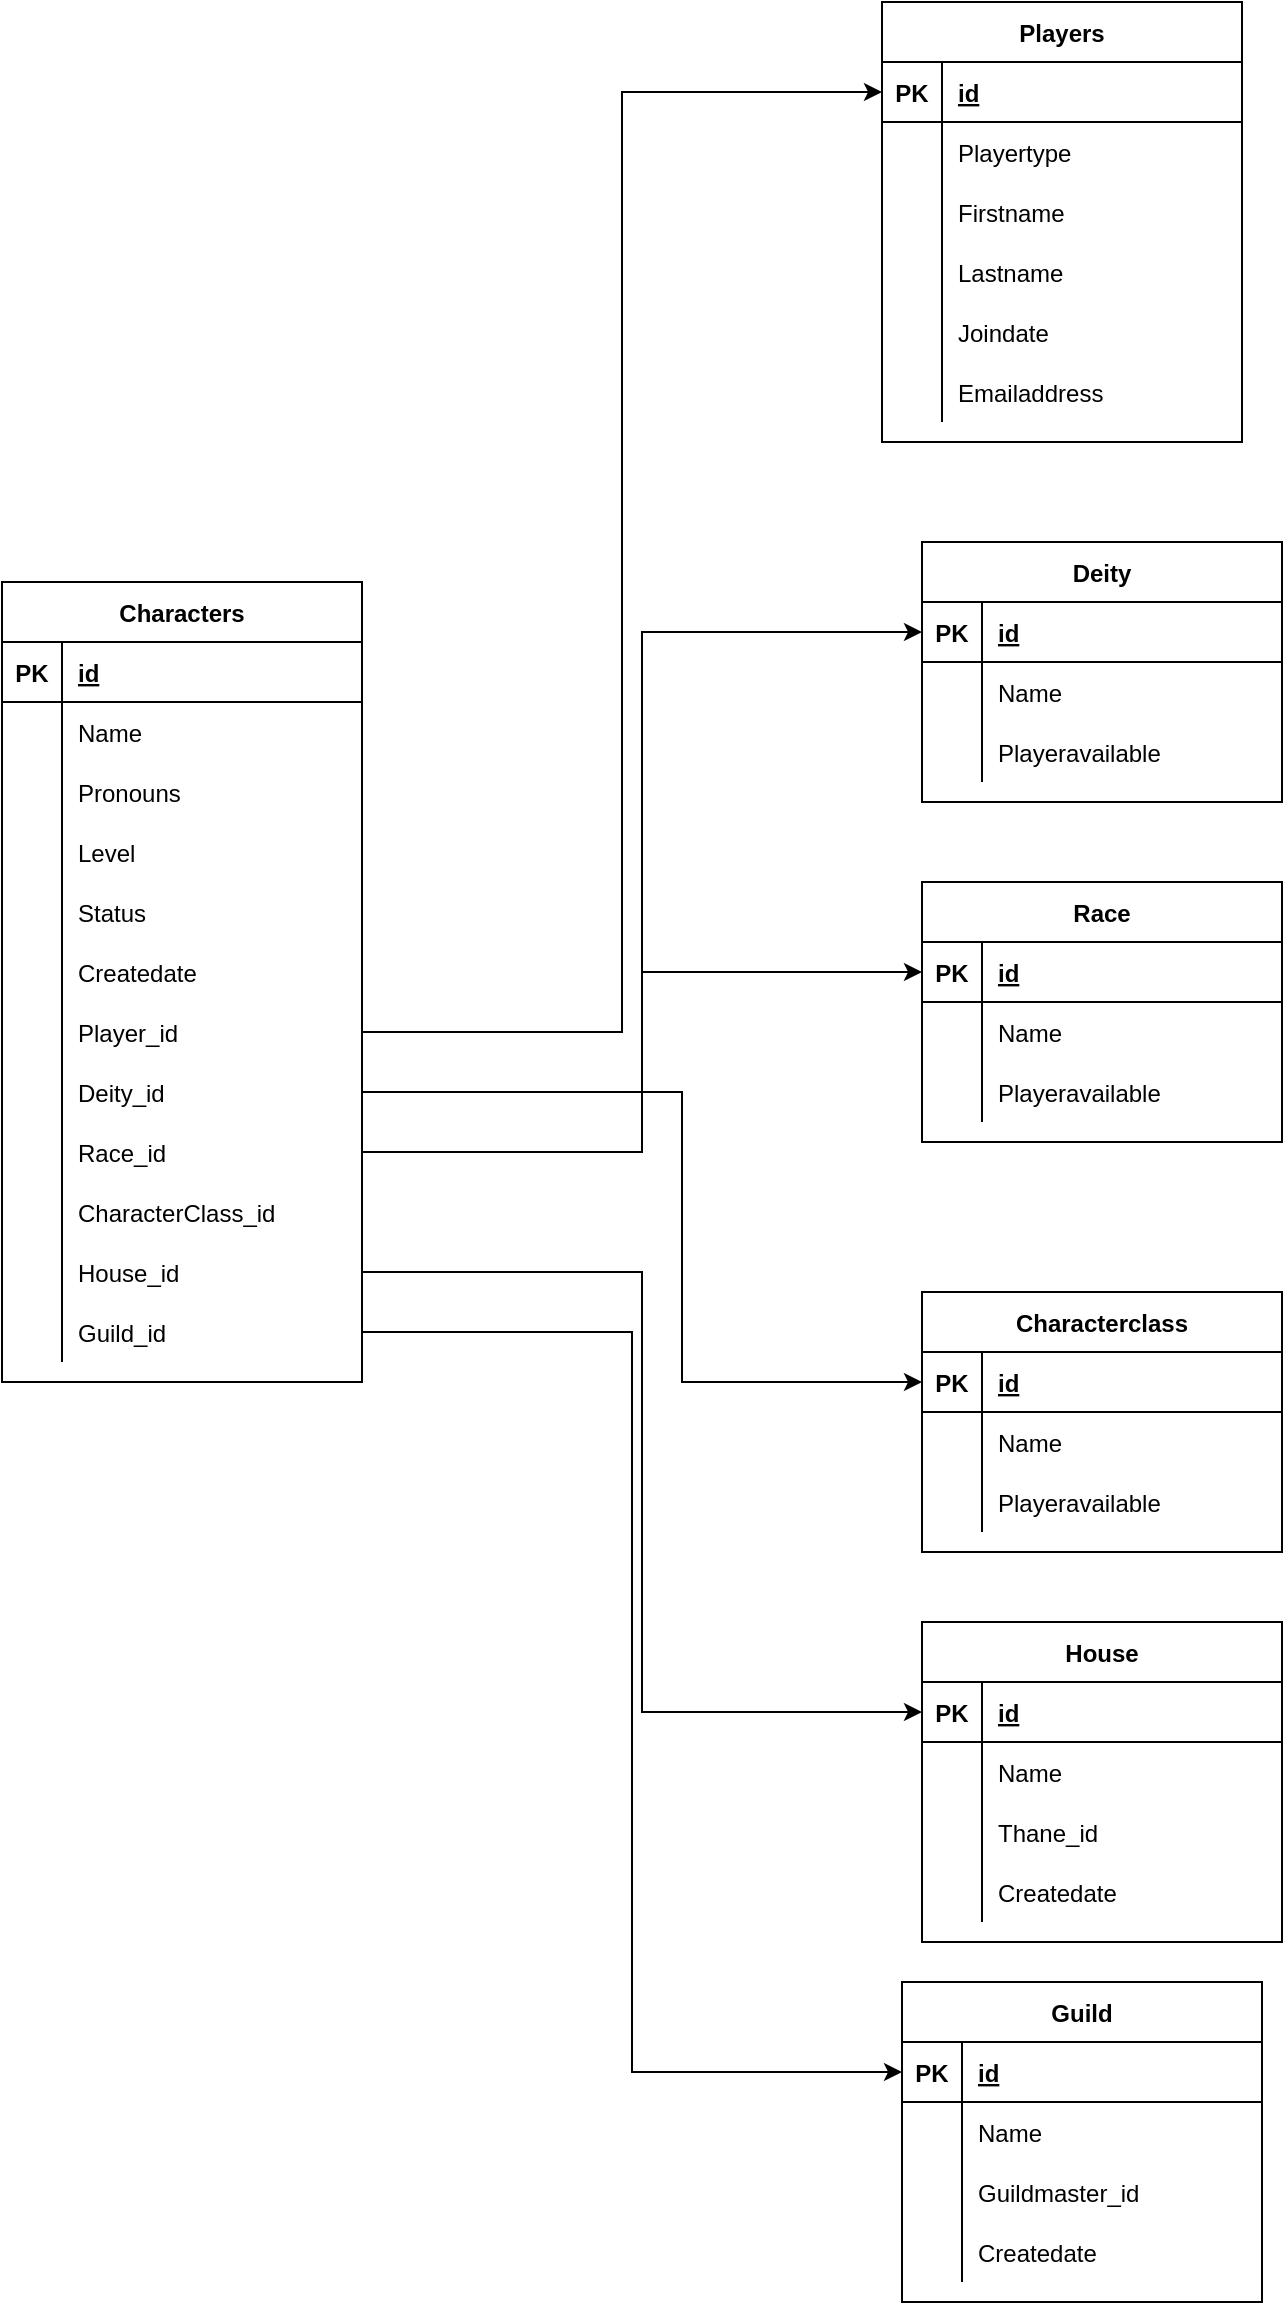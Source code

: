<mxfile version="13.9.9" type="device"><diagram id="uyCq9lfFpGcffV5QWCLE" name="Page-1"><mxGraphModel dx="1280" dy="2239" grid="1" gridSize="10" guides="1" tooltips="1" connect="1" arrows="1" fold="1" page="1" pageScale="1" pageWidth="850" pageHeight="1100" math="0" shadow="0"><root><mxCell id="0"/><mxCell id="1" parent="0"/><mxCell id="RMORelVh6OKDoDH9LUNK-1" value="Players" style="shape=table;startSize=30;container=1;collapsible=1;childLayout=tableLayout;fixedRows=1;rowLines=0;fontStyle=1;align=center;resizeLast=1;" parent="1" vertex="1"><mxGeometry x="630" y="-130" width="180" height="220" as="geometry"/></mxCell><mxCell id="RMORelVh6OKDoDH9LUNK-2" value="" style="shape=partialRectangle;collapsible=0;dropTarget=0;pointerEvents=0;fillColor=none;top=0;left=0;bottom=1;right=0;points=[[0,0.5],[1,0.5]];portConstraint=eastwest;" parent="RMORelVh6OKDoDH9LUNK-1" vertex="1"><mxGeometry y="30" width="180" height="30" as="geometry"/></mxCell><mxCell id="RMORelVh6OKDoDH9LUNK-3" value="PK" style="shape=partialRectangle;connectable=0;fillColor=none;top=0;left=0;bottom=0;right=0;fontStyle=1;overflow=hidden;" parent="RMORelVh6OKDoDH9LUNK-2" vertex="1"><mxGeometry width="30" height="30" as="geometry"/></mxCell><mxCell id="RMORelVh6OKDoDH9LUNK-4" value="id" style="shape=partialRectangle;connectable=0;fillColor=none;top=0;left=0;bottom=0;right=0;align=left;spacingLeft=6;fontStyle=5;overflow=hidden;" parent="RMORelVh6OKDoDH9LUNK-2" vertex="1"><mxGeometry x="30" width="150" height="30" as="geometry"/></mxCell><mxCell id="RMORelVh6OKDoDH9LUNK-28" value="" style="shape=partialRectangle;collapsible=0;dropTarget=0;pointerEvents=0;fillColor=none;top=0;left=0;bottom=0;right=0;points=[[0,0.5],[1,0.5]];portConstraint=eastwest;" parent="RMORelVh6OKDoDH9LUNK-1" vertex="1"><mxGeometry y="60" width="180" height="30" as="geometry"/></mxCell><mxCell id="RMORelVh6OKDoDH9LUNK-29" value="" style="shape=partialRectangle;connectable=0;fillColor=none;top=0;left=0;bottom=0;right=0;editable=1;overflow=hidden;" parent="RMORelVh6OKDoDH9LUNK-28" vertex="1"><mxGeometry width="30" height="30" as="geometry"/></mxCell><mxCell id="RMORelVh6OKDoDH9LUNK-30" value="Playertype" style="shape=partialRectangle;connectable=0;fillColor=none;top=0;left=0;bottom=0;right=0;align=left;spacingLeft=6;overflow=hidden;" parent="RMORelVh6OKDoDH9LUNK-28" vertex="1"><mxGeometry x="30" width="150" height="30" as="geometry"/></mxCell><mxCell id="RMORelVh6OKDoDH9LUNK-5" value="" style="shape=partialRectangle;collapsible=0;dropTarget=0;pointerEvents=0;fillColor=none;top=0;left=0;bottom=0;right=0;points=[[0,0.5],[1,0.5]];portConstraint=eastwest;" parent="RMORelVh6OKDoDH9LUNK-1" vertex="1"><mxGeometry y="90" width="180" height="30" as="geometry"/></mxCell><mxCell id="RMORelVh6OKDoDH9LUNK-6" value="" style="shape=partialRectangle;connectable=0;fillColor=none;top=0;left=0;bottom=0;right=0;editable=1;overflow=hidden;" parent="RMORelVh6OKDoDH9LUNK-5" vertex="1"><mxGeometry width="30" height="30" as="geometry"/></mxCell><mxCell id="RMORelVh6OKDoDH9LUNK-7" value="Firstname" style="shape=partialRectangle;connectable=0;fillColor=none;top=0;left=0;bottom=0;right=0;align=left;spacingLeft=6;overflow=hidden;" parent="RMORelVh6OKDoDH9LUNK-5" vertex="1"><mxGeometry x="30" width="150" height="30" as="geometry"/></mxCell><mxCell id="RMORelVh6OKDoDH9LUNK-8" value="" style="shape=partialRectangle;collapsible=0;dropTarget=0;pointerEvents=0;fillColor=none;top=0;left=0;bottom=0;right=0;points=[[0,0.5],[1,0.5]];portConstraint=eastwest;" parent="RMORelVh6OKDoDH9LUNK-1" vertex="1"><mxGeometry y="120" width="180" height="30" as="geometry"/></mxCell><mxCell id="RMORelVh6OKDoDH9LUNK-9" value="" style="shape=partialRectangle;connectable=0;fillColor=none;top=0;left=0;bottom=0;right=0;editable=1;overflow=hidden;" parent="RMORelVh6OKDoDH9LUNK-8" vertex="1"><mxGeometry width="30" height="30" as="geometry"/></mxCell><mxCell id="RMORelVh6OKDoDH9LUNK-10" value="Lastname" style="shape=partialRectangle;connectable=0;fillColor=none;top=0;left=0;bottom=0;right=0;align=left;spacingLeft=6;overflow=hidden;" parent="RMORelVh6OKDoDH9LUNK-8" vertex="1"><mxGeometry x="30" width="150" height="30" as="geometry"/></mxCell><mxCell id="RMORelVh6OKDoDH9LUNK-11" value="" style="shape=partialRectangle;collapsible=0;dropTarget=0;pointerEvents=0;fillColor=none;top=0;left=0;bottom=0;right=0;points=[[0,0.5],[1,0.5]];portConstraint=eastwest;" parent="RMORelVh6OKDoDH9LUNK-1" vertex="1"><mxGeometry y="150" width="180" height="30" as="geometry"/></mxCell><mxCell id="RMORelVh6OKDoDH9LUNK-12" value="" style="shape=partialRectangle;connectable=0;fillColor=none;top=0;left=0;bottom=0;right=0;editable=1;overflow=hidden;" parent="RMORelVh6OKDoDH9LUNK-11" vertex="1"><mxGeometry width="30" height="30" as="geometry"/></mxCell><mxCell id="RMORelVh6OKDoDH9LUNK-13" value="Joindate" style="shape=partialRectangle;connectable=0;fillColor=none;top=0;left=0;bottom=0;right=0;align=left;spacingLeft=6;overflow=hidden;" parent="RMORelVh6OKDoDH9LUNK-11" vertex="1"><mxGeometry x="30" width="150" height="30" as="geometry"/></mxCell><mxCell id="RMORelVh6OKDoDH9LUNK-47" value="" style="shape=partialRectangle;collapsible=0;dropTarget=0;pointerEvents=0;fillColor=none;top=0;left=0;bottom=0;right=0;points=[[0,0.5],[1,0.5]];portConstraint=eastwest;" parent="RMORelVh6OKDoDH9LUNK-1" vertex="1"><mxGeometry y="180" width="180" height="30" as="geometry"/></mxCell><mxCell id="RMORelVh6OKDoDH9LUNK-48" value="" style="shape=partialRectangle;connectable=0;fillColor=none;top=0;left=0;bottom=0;right=0;editable=1;overflow=hidden;" parent="RMORelVh6OKDoDH9LUNK-47" vertex="1"><mxGeometry width="30" height="30" as="geometry"/></mxCell><mxCell id="RMORelVh6OKDoDH9LUNK-49" value="Emailaddress" style="shape=partialRectangle;connectable=0;fillColor=none;top=0;left=0;bottom=0;right=0;align=left;spacingLeft=6;overflow=hidden;" parent="RMORelVh6OKDoDH9LUNK-47" vertex="1"><mxGeometry x="30" width="150" height="30" as="geometry"/></mxCell><mxCell id="RMORelVh6OKDoDH9LUNK-31" value="Characters" style="shape=table;startSize=30;container=1;collapsible=1;childLayout=tableLayout;fixedRows=1;rowLines=0;fontStyle=1;align=center;resizeLast=1;" parent="1" vertex="1"><mxGeometry x="190" y="160" width="180" height="400" as="geometry"/></mxCell><mxCell id="RMORelVh6OKDoDH9LUNK-32" value="" style="shape=partialRectangle;collapsible=0;dropTarget=0;pointerEvents=0;fillColor=none;top=0;left=0;bottom=1;right=0;points=[[0,0.5],[1,0.5]];portConstraint=eastwest;" parent="RMORelVh6OKDoDH9LUNK-31" vertex="1"><mxGeometry y="30" width="180" height="30" as="geometry"/></mxCell><mxCell id="RMORelVh6OKDoDH9LUNK-33" value="PK" style="shape=partialRectangle;connectable=0;fillColor=none;top=0;left=0;bottom=0;right=0;fontStyle=1;overflow=hidden;" parent="RMORelVh6OKDoDH9LUNK-32" vertex="1"><mxGeometry width="30" height="30" as="geometry"/></mxCell><mxCell id="RMORelVh6OKDoDH9LUNK-34" value="id" style="shape=partialRectangle;connectable=0;fillColor=none;top=0;left=0;bottom=0;right=0;align=left;spacingLeft=6;fontStyle=5;overflow=hidden;" parent="RMORelVh6OKDoDH9LUNK-32" vertex="1"><mxGeometry x="30" width="150" height="30" as="geometry"/></mxCell><mxCell id="RMORelVh6OKDoDH9LUNK-35" value="" style="shape=partialRectangle;collapsible=0;dropTarget=0;pointerEvents=0;fillColor=none;top=0;left=0;bottom=0;right=0;points=[[0,0.5],[1,0.5]];portConstraint=eastwest;" parent="RMORelVh6OKDoDH9LUNK-31" vertex="1"><mxGeometry y="60" width="180" height="30" as="geometry"/></mxCell><mxCell id="RMORelVh6OKDoDH9LUNK-36" value="" style="shape=partialRectangle;connectable=0;fillColor=none;top=0;left=0;bottom=0;right=0;editable=1;overflow=hidden;" parent="RMORelVh6OKDoDH9LUNK-35" vertex="1"><mxGeometry width="30" height="30" as="geometry"/></mxCell><mxCell id="RMORelVh6OKDoDH9LUNK-37" value="Name" style="shape=partialRectangle;connectable=0;fillColor=none;top=0;left=0;bottom=0;right=0;align=left;spacingLeft=6;overflow=hidden;" parent="RMORelVh6OKDoDH9LUNK-35" vertex="1"><mxGeometry x="30" width="150" height="30" as="geometry"/></mxCell><mxCell id="RMORelVh6OKDoDH9LUNK-38" value="" style="shape=partialRectangle;collapsible=0;dropTarget=0;pointerEvents=0;fillColor=none;top=0;left=0;bottom=0;right=0;points=[[0,0.5],[1,0.5]];portConstraint=eastwest;" parent="RMORelVh6OKDoDH9LUNK-31" vertex="1"><mxGeometry y="90" width="180" height="30" as="geometry"/></mxCell><mxCell id="RMORelVh6OKDoDH9LUNK-39" value="" style="shape=partialRectangle;connectable=0;fillColor=none;top=0;left=0;bottom=0;right=0;editable=1;overflow=hidden;" parent="RMORelVh6OKDoDH9LUNK-38" vertex="1"><mxGeometry width="30" height="30" as="geometry"/></mxCell><mxCell id="RMORelVh6OKDoDH9LUNK-40" value="Pronouns" style="shape=partialRectangle;connectable=0;fillColor=none;top=0;left=0;bottom=0;right=0;align=left;spacingLeft=6;overflow=hidden;" parent="RMORelVh6OKDoDH9LUNK-38" vertex="1"><mxGeometry x="30" width="150" height="30" as="geometry"/></mxCell><mxCell id="uPjzL1z9CYO33MeuVDSi-6" value="" style="shape=partialRectangle;collapsible=0;dropTarget=0;pointerEvents=0;fillColor=none;top=0;left=0;bottom=0;right=0;points=[[0,0.5],[1,0.5]];portConstraint=eastwest;" vertex="1" parent="RMORelVh6OKDoDH9LUNK-31"><mxGeometry y="120" width="180" height="30" as="geometry"/></mxCell><mxCell id="uPjzL1z9CYO33MeuVDSi-7" value="" style="shape=partialRectangle;connectable=0;fillColor=none;top=0;left=0;bottom=0;right=0;editable=1;overflow=hidden;" vertex="1" parent="uPjzL1z9CYO33MeuVDSi-6"><mxGeometry width="30" height="30" as="geometry"/></mxCell><mxCell id="uPjzL1z9CYO33MeuVDSi-8" value="Level" style="shape=partialRectangle;connectable=0;fillColor=none;top=0;left=0;bottom=0;right=0;align=left;spacingLeft=6;overflow=hidden;" vertex="1" parent="uPjzL1z9CYO33MeuVDSi-6"><mxGeometry x="30" width="150" height="30" as="geometry"/></mxCell><mxCell id="uPjzL1z9CYO33MeuVDSi-9" value="" style="shape=partialRectangle;collapsible=0;dropTarget=0;pointerEvents=0;fillColor=none;top=0;left=0;bottom=0;right=0;points=[[0,0.5],[1,0.5]];portConstraint=eastwest;" vertex="1" parent="RMORelVh6OKDoDH9LUNK-31"><mxGeometry y="150" width="180" height="30" as="geometry"/></mxCell><mxCell id="uPjzL1z9CYO33MeuVDSi-10" value="" style="shape=partialRectangle;connectable=0;fillColor=none;top=0;left=0;bottom=0;right=0;editable=1;overflow=hidden;" vertex="1" parent="uPjzL1z9CYO33MeuVDSi-9"><mxGeometry width="30" height="30" as="geometry"/></mxCell><mxCell id="uPjzL1z9CYO33MeuVDSi-11" value="Status" style="shape=partialRectangle;connectable=0;fillColor=none;top=0;left=0;bottom=0;right=0;align=left;spacingLeft=6;overflow=hidden;" vertex="1" parent="uPjzL1z9CYO33MeuVDSi-9"><mxGeometry x="30" width="150" height="30" as="geometry"/></mxCell><mxCell id="RMORelVh6OKDoDH9LUNK-41" value="" style="shape=partialRectangle;collapsible=0;dropTarget=0;pointerEvents=0;fillColor=none;top=0;left=0;bottom=0;right=0;points=[[0,0.5],[1,0.5]];portConstraint=eastwest;" parent="RMORelVh6OKDoDH9LUNK-31" vertex="1"><mxGeometry y="180" width="180" height="30" as="geometry"/></mxCell><mxCell id="RMORelVh6OKDoDH9LUNK-42" value="" style="shape=partialRectangle;connectable=0;fillColor=none;top=0;left=0;bottom=0;right=0;editable=1;overflow=hidden;" parent="RMORelVh6OKDoDH9LUNK-41" vertex="1"><mxGeometry width="30" height="30" as="geometry"/></mxCell><mxCell id="RMORelVh6OKDoDH9LUNK-43" value="Createdate" style="shape=partialRectangle;connectable=0;fillColor=none;top=0;left=0;bottom=0;right=0;align=left;spacingLeft=6;overflow=hidden;" parent="RMORelVh6OKDoDH9LUNK-41" vertex="1"><mxGeometry x="30" width="150" height="30" as="geometry"/></mxCell><mxCell id="RMORelVh6OKDoDH9LUNK-44" value="" style="shape=partialRectangle;collapsible=0;dropTarget=0;pointerEvents=0;fillColor=none;top=0;left=0;bottom=0;right=0;points=[[0,0.5],[1,0.5]];portConstraint=eastwest;" parent="RMORelVh6OKDoDH9LUNK-31" vertex="1"><mxGeometry y="210" width="180" height="30" as="geometry"/></mxCell><mxCell id="RMORelVh6OKDoDH9LUNK-45" value="" style="shape=partialRectangle;connectable=0;fillColor=none;top=0;left=0;bottom=0;right=0;editable=1;overflow=hidden;" parent="RMORelVh6OKDoDH9LUNK-44" vertex="1"><mxGeometry width="30" height="30" as="geometry"/></mxCell><mxCell id="RMORelVh6OKDoDH9LUNK-46" value="Player_id" style="shape=partialRectangle;connectable=0;fillColor=none;top=0;left=0;bottom=0;right=0;align=left;spacingLeft=6;overflow=hidden;" parent="RMORelVh6OKDoDH9LUNK-44" vertex="1"><mxGeometry x="30" width="150" height="30" as="geometry"/></mxCell><mxCell id="RMORelVh6OKDoDH9LUNK-219" value="" style="shape=partialRectangle;collapsible=0;dropTarget=0;pointerEvents=0;fillColor=none;top=0;left=0;bottom=0;right=0;points=[[0,0.5],[1,0.5]];portConstraint=eastwest;" parent="RMORelVh6OKDoDH9LUNK-31" vertex="1"><mxGeometry y="240" width="180" height="30" as="geometry"/></mxCell><mxCell id="RMORelVh6OKDoDH9LUNK-220" value="" style="shape=partialRectangle;connectable=0;fillColor=none;top=0;left=0;bottom=0;right=0;editable=1;overflow=hidden;" parent="RMORelVh6OKDoDH9LUNK-219" vertex="1"><mxGeometry width="30" height="30" as="geometry"/></mxCell><mxCell id="RMORelVh6OKDoDH9LUNK-221" value="Deity_id" style="shape=partialRectangle;connectable=0;fillColor=none;top=0;left=0;bottom=0;right=0;align=left;spacingLeft=6;overflow=hidden;" parent="RMORelVh6OKDoDH9LUNK-219" vertex="1"><mxGeometry x="30" width="150" height="30" as="geometry"/></mxCell><mxCell id="RMORelVh6OKDoDH9LUNK-236" value="" style="shape=partialRectangle;collapsible=0;dropTarget=0;pointerEvents=0;fillColor=none;top=0;left=0;bottom=0;right=0;points=[[0,0.5],[1,0.5]];portConstraint=eastwest;" parent="RMORelVh6OKDoDH9LUNK-31" vertex="1"><mxGeometry y="270" width="180" height="30" as="geometry"/></mxCell><mxCell id="RMORelVh6OKDoDH9LUNK-237" value="" style="shape=partialRectangle;connectable=0;fillColor=none;top=0;left=0;bottom=0;right=0;editable=1;overflow=hidden;" parent="RMORelVh6OKDoDH9LUNK-236" vertex="1"><mxGeometry width="30" height="30" as="geometry"/></mxCell><mxCell id="RMORelVh6OKDoDH9LUNK-238" value="Race_id" style="shape=partialRectangle;connectable=0;fillColor=none;top=0;left=0;bottom=0;right=0;align=left;spacingLeft=6;overflow=hidden;" parent="RMORelVh6OKDoDH9LUNK-236" vertex="1"><mxGeometry x="30" width="150" height="30" as="geometry"/></mxCell><mxCell id="RMORelVh6OKDoDH9LUNK-239" value="" style="shape=partialRectangle;collapsible=0;dropTarget=0;pointerEvents=0;fillColor=none;top=0;left=0;bottom=0;right=0;points=[[0,0.5],[1,0.5]];portConstraint=eastwest;" parent="RMORelVh6OKDoDH9LUNK-31" vertex="1"><mxGeometry y="300" width="180" height="30" as="geometry"/></mxCell><mxCell id="RMORelVh6OKDoDH9LUNK-240" value="" style="shape=partialRectangle;connectable=0;fillColor=none;top=0;left=0;bottom=0;right=0;editable=1;overflow=hidden;" parent="RMORelVh6OKDoDH9LUNK-239" vertex="1"><mxGeometry width="30" height="30" as="geometry"/></mxCell><mxCell id="RMORelVh6OKDoDH9LUNK-241" value="CharacterClass_id" style="shape=partialRectangle;connectable=0;fillColor=none;top=0;left=0;bottom=0;right=0;align=left;spacingLeft=6;overflow=hidden;" parent="RMORelVh6OKDoDH9LUNK-239" vertex="1"><mxGeometry x="30" width="150" height="30" as="geometry"/></mxCell><mxCell id="RMORelVh6OKDoDH9LUNK-242" value="" style="shape=partialRectangle;collapsible=0;dropTarget=0;pointerEvents=0;fillColor=none;top=0;left=0;bottom=0;right=0;points=[[0,0.5],[1,0.5]];portConstraint=eastwest;" parent="RMORelVh6OKDoDH9LUNK-31" vertex="1"><mxGeometry y="330" width="180" height="30" as="geometry"/></mxCell><mxCell id="RMORelVh6OKDoDH9LUNK-243" value="" style="shape=partialRectangle;connectable=0;fillColor=none;top=0;left=0;bottom=0;right=0;editable=1;overflow=hidden;" parent="RMORelVh6OKDoDH9LUNK-242" vertex="1"><mxGeometry width="30" height="30" as="geometry"/></mxCell><mxCell id="RMORelVh6OKDoDH9LUNK-244" value="House_id" style="shape=partialRectangle;connectable=0;fillColor=none;top=0;left=0;bottom=0;right=0;align=left;spacingLeft=6;overflow=hidden;" parent="RMORelVh6OKDoDH9LUNK-242" vertex="1"><mxGeometry x="30" width="150" height="30" as="geometry"/></mxCell><mxCell id="RMORelVh6OKDoDH9LUNK-245" value="" style="shape=partialRectangle;collapsible=0;dropTarget=0;pointerEvents=0;fillColor=none;top=0;left=0;bottom=0;right=0;points=[[0,0.5],[1,0.5]];portConstraint=eastwest;" parent="RMORelVh6OKDoDH9LUNK-31" vertex="1"><mxGeometry y="360" width="180" height="30" as="geometry"/></mxCell><mxCell id="RMORelVh6OKDoDH9LUNK-246" value="" style="shape=partialRectangle;connectable=0;fillColor=none;top=0;left=0;bottom=0;right=0;editable=1;overflow=hidden;" parent="RMORelVh6OKDoDH9LUNK-245" vertex="1"><mxGeometry width="30" height="30" as="geometry"/></mxCell><mxCell id="RMORelVh6OKDoDH9LUNK-247" value="Guild_id" style="shape=partialRectangle;connectable=0;fillColor=none;top=0;left=0;bottom=0;right=0;align=left;spacingLeft=6;overflow=hidden;" parent="RMORelVh6OKDoDH9LUNK-245" vertex="1"><mxGeometry x="30" width="150" height="30" as="geometry"/></mxCell><mxCell id="RMORelVh6OKDoDH9LUNK-146" value="Deity" style="shape=table;startSize=30;container=1;collapsible=1;childLayout=tableLayout;fixedRows=1;rowLines=0;fontStyle=1;align=center;resizeLast=1;" parent="1" vertex="1"><mxGeometry x="650" y="140" width="180" height="130" as="geometry"/></mxCell><mxCell id="RMORelVh6OKDoDH9LUNK-147" value="" style="shape=partialRectangle;collapsible=0;dropTarget=0;pointerEvents=0;fillColor=none;top=0;left=0;bottom=1;right=0;points=[[0,0.5],[1,0.5]];portConstraint=eastwest;" parent="RMORelVh6OKDoDH9LUNK-146" vertex="1"><mxGeometry y="30" width="180" height="30" as="geometry"/></mxCell><mxCell id="RMORelVh6OKDoDH9LUNK-148" value="PK" style="shape=partialRectangle;connectable=0;fillColor=none;top=0;left=0;bottom=0;right=0;fontStyle=1;overflow=hidden;" parent="RMORelVh6OKDoDH9LUNK-147" vertex="1"><mxGeometry width="30" height="30" as="geometry"/></mxCell><mxCell id="RMORelVh6OKDoDH9LUNK-149" value="id" style="shape=partialRectangle;connectable=0;fillColor=none;top=0;left=0;bottom=0;right=0;align=left;spacingLeft=6;fontStyle=5;overflow=hidden;" parent="RMORelVh6OKDoDH9LUNK-147" vertex="1"><mxGeometry x="30" width="150" height="30" as="geometry"/></mxCell><mxCell id="RMORelVh6OKDoDH9LUNK-150" value="" style="shape=partialRectangle;collapsible=0;dropTarget=0;pointerEvents=0;fillColor=none;top=0;left=0;bottom=0;right=0;points=[[0,0.5],[1,0.5]];portConstraint=eastwest;" parent="RMORelVh6OKDoDH9LUNK-146" vertex="1"><mxGeometry y="60" width="180" height="30" as="geometry"/></mxCell><mxCell id="RMORelVh6OKDoDH9LUNK-151" value="" style="shape=partialRectangle;connectable=0;fillColor=none;top=0;left=0;bottom=0;right=0;editable=1;overflow=hidden;" parent="RMORelVh6OKDoDH9LUNK-150" vertex="1"><mxGeometry width="30" height="30" as="geometry"/></mxCell><mxCell id="RMORelVh6OKDoDH9LUNK-152" value="Name" style="shape=partialRectangle;connectable=0;fillColor=none;top=0;left=0;bottom=0;right=0;align=left;spacingLeft=6;overflow=hidden;" parent="RMORelVh6OKDoDH9LUNK-150" vertex="1"><mxGeometry x="30" width="150" height="30" as="geometry"/></mxCell><mxCell id="RMORelVh6OKDoDH9LUNK-153" value="" style="shape=partialRectangle;collapsible=0;dropTarget=0;pointerEvents=0;fillColor=none;top=0;left=0;bottom=0;right=0;points=[[0,0.5],[1,0.5]];portConstraint=eastwest;" parent="RMORelVh6OKDoDH9LUNK-146" vertex="1"><mxGeometry y="90" width="180" height="30" as="geometry"/></mxCell><mxCell id="RMORelVh6OKDoDH9LUNK-154" value="" style="shape=partialRectangle;connectable=0;fillColor=none;top=0;left=0;bottom=0;right=0;editable=1;overflow=hidden;" parent="RMORelVh6OKDoDH9LUNK-153" vertex="1"><mxGeometry width="30" height="30" as="geometry"/></mxCell><mxCell id="RMORelVh6OKDoDH9LUNK-155" value="Playeravailable" style="shape=partialRectangle;connectable=0;fillColor=none;top=0;left=0;bottom=0;right=0;align=left;spacingLeft=6;overflow=hidden;" parent="RMORelVh6OKDoDH9LUNK-153" vertex="1"><mxGeometry x="30" width="150" height="30" as="geometry"/></mxCell><mxCell id="RMORelVh6OKDoDH9LUNK-162" value="Race" style="shape=table;startSize=30;container=1;collapsible=1;childLayout=tableLayout;fixedRows=1;rowLines=0;fontStyle=1;align=center;resizeLast=1;" parent="1" vertex="1"><mxGeometry x="650" y="310" width="180" height="130" as="geometry"/></mxCell><mxCell id="RMORelVh6OKDoDH9LUNK-163" value="" style="shape=partialRectangle;collapsible=0;dropTarget=0;pointerEvents=0;fillColor=none;top=0;left=0;bottom=1;right=0;points=[[0,0.5],[1,0.5]];portConstraint=eastwest;" parent="RMORelVh6OKDoDH9LUNK-162" vertex="1"><mxGeometry y="30" width="180" height="30" as="geometry"/></mxCell><mxCell id="RMORelVh6OKDoDH9LUNK-164" value="PK" style="shape=partialRectangle;connectable=0;fillColor=none;top=0;left=0;bottom=0;right=0;fontStyle=1;overflow=hidden;" parent="RMORelVh6OKDoDH9LUNK-163" vertex="1"><mxGeometry width="30" height="30" as="geometry"/></mxCell><mxCell id="RMORelVh6OKDoDH9LUNK-165" value="id" style="shape=partialRectangle;connectable=0;fillColor=none;top=0;left=0;bottom=0;right=0;align=left;spacingLeft=6;fontStyle=5;overflow=hidden;" parent="RMORelVh6OKDoDH9LUNK-163" vertex="1"><mxGeometry x="30" width="150" height="30" as="geometry"/></mxCell><mxCell id="RMORelVh6OKDoDH9LUNK-166" value="" style="shape=partialRectangle;collapsible=0;dropTarget=0;pointerEvents=0;fillColor=none;top=0;left=0;bottom=0;right=0;points=[[0,0.5],[1,0.5]];portConstraint=eastwest;" parent="RMORelVh6OKDoDH9LUNK-162" vertex="1"><mxGeometry y="60" width="180" height="30" as="geometry"/></mxCell><mxCell id="RMORelVh6OKDoDH9LUNK-167" value="" style="shape=partialRectangle;connectable=0;fillColor=none;top=0;left=0;bottom=0;right=0;editable=1;overflow=hidden;" parent="RMORelVh6OKDoDH9LUNK-166" vertex="1"><mxGeometry width="30" height="30" as="geometry"/></mxCell><mxCell id="RMORelVh6OKDoDH9LUNK-168" value="Name" style="shape=partialRectangle;connectable=0;fillColor=none;top=0;left=0;bottom=0;right=0;align=left;spacingLeft=6;overflow=hidden;" parent="RMORelVh6OKDoDH9LUNK-166" vertex="1"><mxGeometry x="30" width="150" height="30" as="geometry"/></mxCell><mxCell id="RMORelVh6OKDoDH9LUNK-169" value="" style="shape=partialRectangle;collapsible=0;dropTarget=0;pointerEvents=0;fillColor=none;top=0;left=0;bottom=0;right=0;points=[[0,0.5],[1,0.5]];portConstraint=eastwest;" parent="RMORelVh6OKDoDH9LUNK-162" vertex="1"><mxGeometry y="90" width="180" height="30" as="geometry"/></mxCell><mxCell id="RMORelVh6OKDoDH9LUNK-170" value="" style="shape=partialRectangle;connectable=0;fillColor=none;top=0;left=0;bottom=0;right=0;editable=1;overflow=hidden;" parent="RMORelVh6OKDoDH9LUNK-169" vertex="1"><mxGeometry width="30" height="30" as="geometry"/></mxCell><mxCell id="RMORelVh6OKDoDH9LUNK-171" value="Playeravailable" style="shape=partialRectangle;connectable=0;fillColor=none;top=0;left=0;bottom=0;right=0;align=left;spacingLeft=6;overflow=hidden;" parent="RMORelVh6OKDoDH9LUNK-169" vertex="1"><mxGeometry x="30" width="150" height="30" as="geometry"/></mxCell><mxCell id="RMORelVh6OKDoDH9LUNK-172" value="Characterclass" style="shape=table;startSize=30;container=1;collapsible=1;childLayout=tableLayout;fixedRows=1;rowLines=0;fontStyle=1;align=center;resizeLast=1;" parent="1" vertex="1"><mxGeometry x="650" y="515" width="180" height="130" as="geometry"/></mxCell><mxCell id="RMORelVh6OKDoDH9LUNK-173" value="" style="shape=partialRectangle;collapsible=0;dropTarget=0;pointerEvents=0;fillColor=none;top=0;left=0;bottom=1;right=0;points=[[0,0.5],[1,0.5]];portConstraint=eastwest;" parent="RMORelVh6OKDoDH9LUNK-172" vertex="1"><mxGeometry y="30" width="180" height="30" as="geometry"/></mxCell><mxCell id="RMORelVh6OKDoDH9LUNK-174" value="PK" style="shape=partialRectangle;connectable=0;fillColor=none;top=0;left=0;bottom=0;right=0;fontStyle=1;overflow=hidden;" parent="RMORelVh6OKDoDH9LUNK-173" vertex="1"><mxGeometry width="30" height="30" as="geometry"/></mxCell><mxCell id="RMORelVh6OKDoDH9LUNK-175" value="id" style="shape=partialRectangle;connectable=0;fillColor=none;top=0;left=0;bottom=0;right=0;align=left;spacingLeft=6;fontStyle=5;overflow=hidden;" parent="RMORelVh6OKDoDH9LUNK-173" vertex="1"><mxGeometry x="30" width="150" height="30" as="geometry"/></mxCell><mxCell id="RMORelVh6OKDoDH9LUNK-176" value="" style="shape=partialRectangle;collapsible=0;dropTarget=0;pointerEvents=0;fillColor=none;top=0;left=0;bottom=0;right=0;points=[[0,0.5],[1,0.5]];portConstraint=eastwest;" parent="RMORelVh6OKDoDH9LUNK-172" vertex="1"><mxGeometry y="60" width="180" height="30" as="geometry"/></mxCell><mxCell id="RMORelVh6OKDoDH9LUNK-177" value="" style="shape=partialRectangle;connectable=0;fillColor=none;top=0;left=0;bottom=0;right=0;editable=1;overflow=hidden;" parent="RMORelVh6OKDoDH9LUNK-176" vertex="1"><mxGeometry width="30" height="30" as="geometry"/></mxCell><mxCell id="RMORelVh6OKDoDH9LUNK-178" value="Name" style="shape=partialRectangle;connectable=0;fillColor=none;top=0;left=0;bottom=0;right=0;align=left;spacingLeft=6;overflow=hidden;" parent="RMORelVh6OKDoDH9LUNK-176" vertex="1"><mxGeometry x="30" width="150" height="30" as="geometry"/></mxCell><mxCell id="RMORelVh6OKDoDH9LUNK-179" value="" style="shape=partialRectangle;collapsible=0;dropTarget=0;pointerEvents=0;fillColor=none;top=0;left=0;bottom=0;right=0;points=[[0,0.5],[1,0.5]];portConstraint=eastwest;" parent="RMORelVh6OKDoDH9LUNK-172" vertex="1"><mxGeometry y="90" width="180" height="30" as="geometry"/></mxCell><mxCell id="RMORelVh6OKDoDH9LUNK-180" value="" style="shape=partialRectangle;connectable=0;fillColor=none;top=0;left=0;bottom=0;right=0;editable=1;overflow=hidden;" parent="RMORelVh6OKDoDH9LUNK-179" vertex="1"><mxGeometry width="30" height="30" as="geometry"/></mxCell><mxCell id="RMORelVh6OKDoDH9LUNK-181" value="Playeravailable" style="shape=partialRectangle;connectable=0;fillColor=none;top=0;left=0;bottom=0;right=0;align=left;spacingLeft=6;overflow=hidden;" parent="RMORelVh6OKDoDH9LUNK-179" vertex="1"><mxGeometry x="30" width="150" height="30" as="geometry"/></mxCell><mxCell id="RMORelVh6OKDoDH9LUNK-192" value="Guild" style="shape=table;startSize=30;container=1;collapsible=1;childLayout=tableLayout;fixedRows=1;rowLines=0;fontStyle=1;align=center;resizeLast=1;" parent="1" vertex="1"><mxGeometry x="640" y="860" width="180" height="160" as="geometry"/></mxCell><mxCell id="RMORelVh6OKDoDH9LUNK-193" value="" style="shape=partialRectangle;collapsible=0;dropTarget=0;pointerEvents=0;fillColor=none;top=0;left=0;bottom=1;right=0;points=[[0,0.5],[1,0.5]];portConstraint=eastwest;" parent="RMORelVh6OKDoDH9LUNK-192" vertex="1"><mxGeometry y="30" width="180" height="30" as="geometry"/></mxCell><mxCell id="RMORelVh6OKDoDH9LUNK-194" value="PK" style="shape=partialRectangle;connectable=0;fillColor=none;top=0;left=0;bottom=0;right=0;fontStyle=1;overflow=hidden;" parent="RMORelVh6OKDoDH9LUNK-193" vertex="1"><mxGeometry width="30" height="30" as="geometry"/></mxCell><mxCell id="RMORelVh6OKDoDH9LUNK-195" value="id" style="shape=partialRectangle;connectable=0;fillColor=none;top=0;left=0;bottom=0;right=0;align=left;spacingLeft=6;fontStyle=5;overflow=hidden;" parent="RMORelVh6OKDoDH9LUNK-193" vertex="1"><mxGeometry x="30" width="150" height="30" as="geometry"/></mxCell><mxCell id="RMORelVh6OKDoDH9LUNK-196" value="" style="shape=partialRectangle;collapsible=0;dropTarget=0;pointerEvents=0;fillColor=none;top=0;left=0;bottom=0;right=0;points=[[0,0.5],[1,0.5]];portConstraint=eastwest;" parent="RMORelVh6OKDoDH9LUNK-192" vertex="1"><mxGeometry y="60" width="180" height="30" as="geometry"/></mxCell><mxCell id="RMORelVh6OKDoDH9LUNK-197" value="" style="shape=partialRectangle;connectable=0;fillColor=none;top=0;left=0;bottom=0;right=0;editable=1;overflow=hidden;" parent="RMORelVh6OKDoDH9LUNK-196" vertex="1"><mxGeometry width="30" height="30" as="geometry"/></mxCell><mxCell id="RMORelVh6OKDoDH9LUNK-198" value="Name" style="shape=partialRectangle;connectable=0;fillColor=none;top=0;left=0;bottom=0;right=0;align=left;spacingLeft=6;overflow=hidden;" parent="RMORelVh6OKDoDH9LUNK-196" vertex="1"><mxGeometry x="30" width="150" height="30" as="geometry"/></mxCell><mxCell id="RMORelVh6OKDoDH9LUNK-199" value="" style="shape=partialRectangle;collapsible=0;dropTarget=0;pointerEvents=0;fillColor=none;top=0;left=0;bottom=0;right=0;points=[[0,0.5],[1,0.5]];portConstraint=eastwest;" parent="RMORelVh6OKDoDH9LUNK-192" vertex="1"><mxGeometry y="90" width="180" height="30" as="geometry"/></mxCell><mxCell id="RMORelVh6OKDoDH9LUNK-200" value="" style="shape=partialRectangle;connectable=0;fillColor=none;top=0;left=0;bottom=0;right=0;editable=1;overflow=hidden;" parent="RMORelVh6OKDoDH9LUNK-199" vertex="1"><mxGeometry width="30" height="30" as="geometry"/></mxCell><mxCell id="RMORelVh6OKDoDH9LUNK-201" value="Guildmaster_id" style="shape=partialRectangle;connectable=0;fillColor=none;top=0;left=0;bottom=0;right=0;align=left;spacingLeft=6;overflow=hidden;" parent="RMORelVh6OKDoDH9LUNK-199" vertex="1"><mxGeometry x="30" width="150" height="30" as="geometry"/></mxCell><mxCell id="RMORelVh6OKDoDH9LUNK-202" value="" style="shape=partialRectangle;collapsible=0;dropTarget=0;pointerEvents=0;fillColor=none;top=0;left=0;bottom=0;right=0;points=[[0,0.5],[1,0.5]];portConstraint=eastwest;" parent="RMORelVh6OKDoDH9LUNK-192" vertex="1"><mxGeometry y="120" width="180" height="30" as="geometry"/></mxCell><mxCell id="RMORelVh6OKDoDH9LUNK-203" value="" style="shape=partialRectangle;connectable=0;fillColor=none;top=0;left=0;bottom=0;right=0;editable=1;overflow=hidden;" parent="RMORelVh6OKDoDH9LUNK-202" vertex="1"><mxGeometry width="30" height="30" as="geometry"/></mxCell><mxCell id="RMORelVh6OKDoDH9LUNK-204" value="Createdate" style="shape=partialRectangle;connectable=0;fillColor=none;top=0;left=0;bottom=0;right=0;align=left;spacingLeft=6;overflow=hidden;" parent="RMORelVh6OKDoDH9LUNK-202" vertex="1"><mxGeometry x="30" width="150" height="30" as="geometry"/></mxCell><mxCell id="RMORelVh6OKDoDH9LUNK-205" value="House" style="shape=table;startSize=30;container=1;collapsible=1;childLayout=tableLayout;fixedRows=1;rowLines=0;fontStyle=1;align=center;resizeLast=1;" parent="1" vertex="1"><mxGeometry x="650" y="680" width="180" height="160" as="geometry"/></mxCell><mxCell id="RMORelVh6OKDoDH9LUNK-206" value="" style="shape=partialRectangle;collapsible=0;dropTarget=0;pointerEvents=0;fillColor=none;top=0;left=0;bottom=1;right=0;points=[[0,0.5],[1,0.5]];portConstraint=eastwest;" parent="RMORelVh6OKDoDH9LUNK-205" vertex="1"><mxGeometry y="30" width="180" height="30" as="geometry"/></mxCell><mxCell id="RMORelVh6OKDoDH9LUNK-207" value="PK" style="shape=partialRectangle;connectable=0;fillColor=none;top=0;left=0;bottom=0;right=0;fontStyle=1;overflow=hidden;" parent="RMORelVh6OKDoDH9LUNK-206" vertex="1"><mxGeometry width="30" height="30" as="geometry"/></mxCell><mxCell id="RMORelVh6OKDoDH9LUNK-208" value="id" style="shape=partialRectangle;connectable=0;fillColor=none;top=0;left=0;bottom=0;right=0;align=left;spacingLeft=6;fontStyle=5;overflow=hidden;" parent="RMORelVh6OKDoDH9LUNK-206" vertex="1"><mxGeometry x="30" width="150" height="30" as="geometry"/></mxCell><mxCell id="RMORelVh6OKDoDH9LUNK-209" value="" style="shape=partialRectangle;collapsible=0;dropTarget=0;pointerEvents=0;fillColor=none;top=0;left=0;bottom=0;right=0;points=[[0,0.5],[1,0.5]];portConstraint=eastwest;" parent="RMORelVh6OKDoDH9LUNK-205" vertex="1"><mxGeometry y="60" width="180" height="30" as="geometry"/></mxCell><mxCell id="RMORelVh6OKDoDH9LUNK-210" value="" style="shape=partialRectangle;connectable=0;fillColor=none;top=0;left=0;bottom=0;right=0;editable=1;overflow=hidden;" parent="RMORelVh6OKDoDH9LUNK-209" vertex="1"><mxGeometry width="30" height="30" as="geometry"/></mxCell><mxCell id="RMORelVh6OKDoDH9LUNK-211" value="Name" style="shape=partialRectangle;connectable=0;fillColor=none;top=0;left=0;bottom=0;right=0;align=left;spacingLeft=6;overflow=hidden;" parent="RMORelVh6OKDoDH9LUNK-209" vertex="1"><mxGeometry x="30" width="150" height="30" as="geometry"/></mxCell><mxCell id="RMORelVh6OKDoDH9LUNK-212" value="" style="shape=partialRectangle;collapsible=0;dropTarget=0;pointerEvents=0;fillColor=none;top=0;left=0;bottom=0;right=0;points=[[0,0.5],[1,0.5]];portConstraint=eastwest;" parent="RMORelVh6OKDoDH9LUNK-205" vertex="1"><mxGeometry y="90" width="180" height="30" as="geometry"/></mxCell><mxCell id="RMORelVh6OKDoDH9LUNK-213" value="" style="shape=partialRectangle;connectable=0;fillColor=none;top=0;left=0;bottom=0;right=0;editable=1;overflow=hidden;" parent="RMORelVh6OKDoDH9LUNK-212" vertex="1"><mxGeometry width="30" height="30" as="geometry"/></mxCell><mxCell id="RMORelVh6OKDoDH9LUNK-214" value="Thane_id" style="shape=partialRectangle;connectable=0;fillColor=none;top=0;left=0;bottom=0;right=0;align=left;spacingLeft=6;overflow=hidden;" parent="RMORelVh6OKDoDH9LUNK-212" vertex="1"><mxGeometry x="30" width="150" height="30" as="geometry"/></mxCell><mxCell id="RMORelVh6OKDoDH9LUNK-215" value="" style="shape=partialRectangle;collapsible=0;dropTarget=0;pointerEvents=0;fillColor=none;top=0;left=0;bottom=0;right=0;points=[[0,0.5],[1,0.5]];portConstraint=eastwest;" parent="RMORelVh6OKDoDH9LUNK-205" vertex="1"><mxGeometry y="120" width="180" height="30" as="geometry"/></mxCell><mxCell id="RMORelVh6OKDoDH9LUNK-216" value="" style="shape=partialRectangle;connectable=0;fillColor=none;top=0;left=0;bottom=0;right=0;editable=1;overflow=hidden;" parent="RMORelVh6OKDoDH9LUNK-215" vertex="1"><mxGeometry width="30" height="30" as="geometry"/></mxCell><mxCell id="RMORelVh6OKDoDH9LUNK-217" value="Createdate" style="shape=partialRectangle;connectable=0;fillColor=none;top=0;left=0;bottom=0;right=0;align=left;spacingLeft=6;overflow=hidden;" parent="RMORelVh6OKDoDH9LUNK-215" vertex="1"><mxGeometry x="30" width="150" height="30" as="geometry"/></mxCell><mxCell id="RMORelVh6OKDoDH9LUNK-248" style="edgeStyle=orthogonalEdgeStyle;rounded=0;orthogonalLoop=1;jettySize=auto;html=1;exitX=1;exitY=0.5;exitDx=0;exitDy=0;entryX=0;entryY=0.5;entryDx=0;entryDy=0;" parent="1" source="RMORelVh6OKDoDH9LUNK-44" target="RMORelVh6OKDoDH9LUNK-2" edge="1"><mxGeometry relative="1" as="geometry"/></mxCell><mxCell id="RMORelVh6OKDoDH9LUNK-251" style="edgeStyle=orthogonalEdgeStyle;rounded=0;orthogonalLoop=1;jettySize=auto;html=1;exitX=1;exitY=0.5;exitDx=0;exitDy=0;entryX=0;entryY=0.5;entryDx=0;entryDy=0;" parent="1" source="RMORelVh6OKDoDH9LUNK-219" target="RMORelVh6OKDoDH9LUNK-147" edge="1"><mxGeometry relative="1" as="geometry"/></mxCell><mxCell id="RMORelVh6OKDoDH9LUNK-252" style="edgeStyle=orthogonalEdgeStyle;rounded=0;orthogonalLoop=1;jettySize=auto;html=1;exitX=1;exitY=0.5;exitDx=0;exitDy=0;entryX=0;entryY=0.5;entryDx=0;entryDy=0;" parent="1" source="RMORelVh6OKDoDH9LUNK-236" target="RMORelVh6OKDoDH9LUNK-163" edge="1"><mxGeometry relative="1" as="geometry"/></mxCell><mxCell id="RMORelVh6OKDoDH9LUNK-253" style="edgeStyle=orthogonalEdgeStyle;rounded=0;orthogonalLoop=1;jettySize=auto;html=1;exitX=1;exitY=0.5;exitDx=0;exitDy=0;entryX=0;entryY=0.5;entryDx=0;entryDy=0;" parent="1" source="RMORelVh6OKDoDH9LUNK-239" target="RMORelVh6OKDoDH9LUNK-173" edge="1"><mxGeometry relative="1" as="geometry"><Array as="points"><mxPoint x="530" y="415"/><mxPoint x="530" y="560"/></Array></mxGeometry></mxCell><mxCell id="RMORelVh6OKDoDH9LUNK-256" style="edgeStyle=orthogonalEdgeStyle;rounded=0;orthogonalLoop=1;jettySize=auto;html=1;exitX=1;exitY=0.5;exitDx=0;exitDy=0;entryX=0;entryY=0.5;entryDx=0;entryDy=0;" parent="1" source="RMORelVh6OKDoDH9LUNK-242" target="RMORelVh6OKDoDH9LUNK-206" edge="1"><mxGeometry relative="1" as="geometry"><mxPoint x="220" y="580" as="targetPoint"/></mxGeometry></mxCell><mxCell id="RMORelVh6OKDoDH9LUNK-257" style="edgeStyle=orthogonalEdgeStyle;rounded=0;orthogonalLoop=1;jettySize=auto;html=1;exitX=1;exitY=0.5;exitDx=0;exitDy=0;entryX=0;entryY=0.5;entryDx=0;entryDy=0;" parent="1" source="RMORelVh6OKDoDH9LUNK-245" target="RMORelVh6OKDoDH9LUNK-193" edge="1"><mxGeometry relative="1" as="geometry"/></mxCell></root></mxGraphModel></diagram></mxfile>